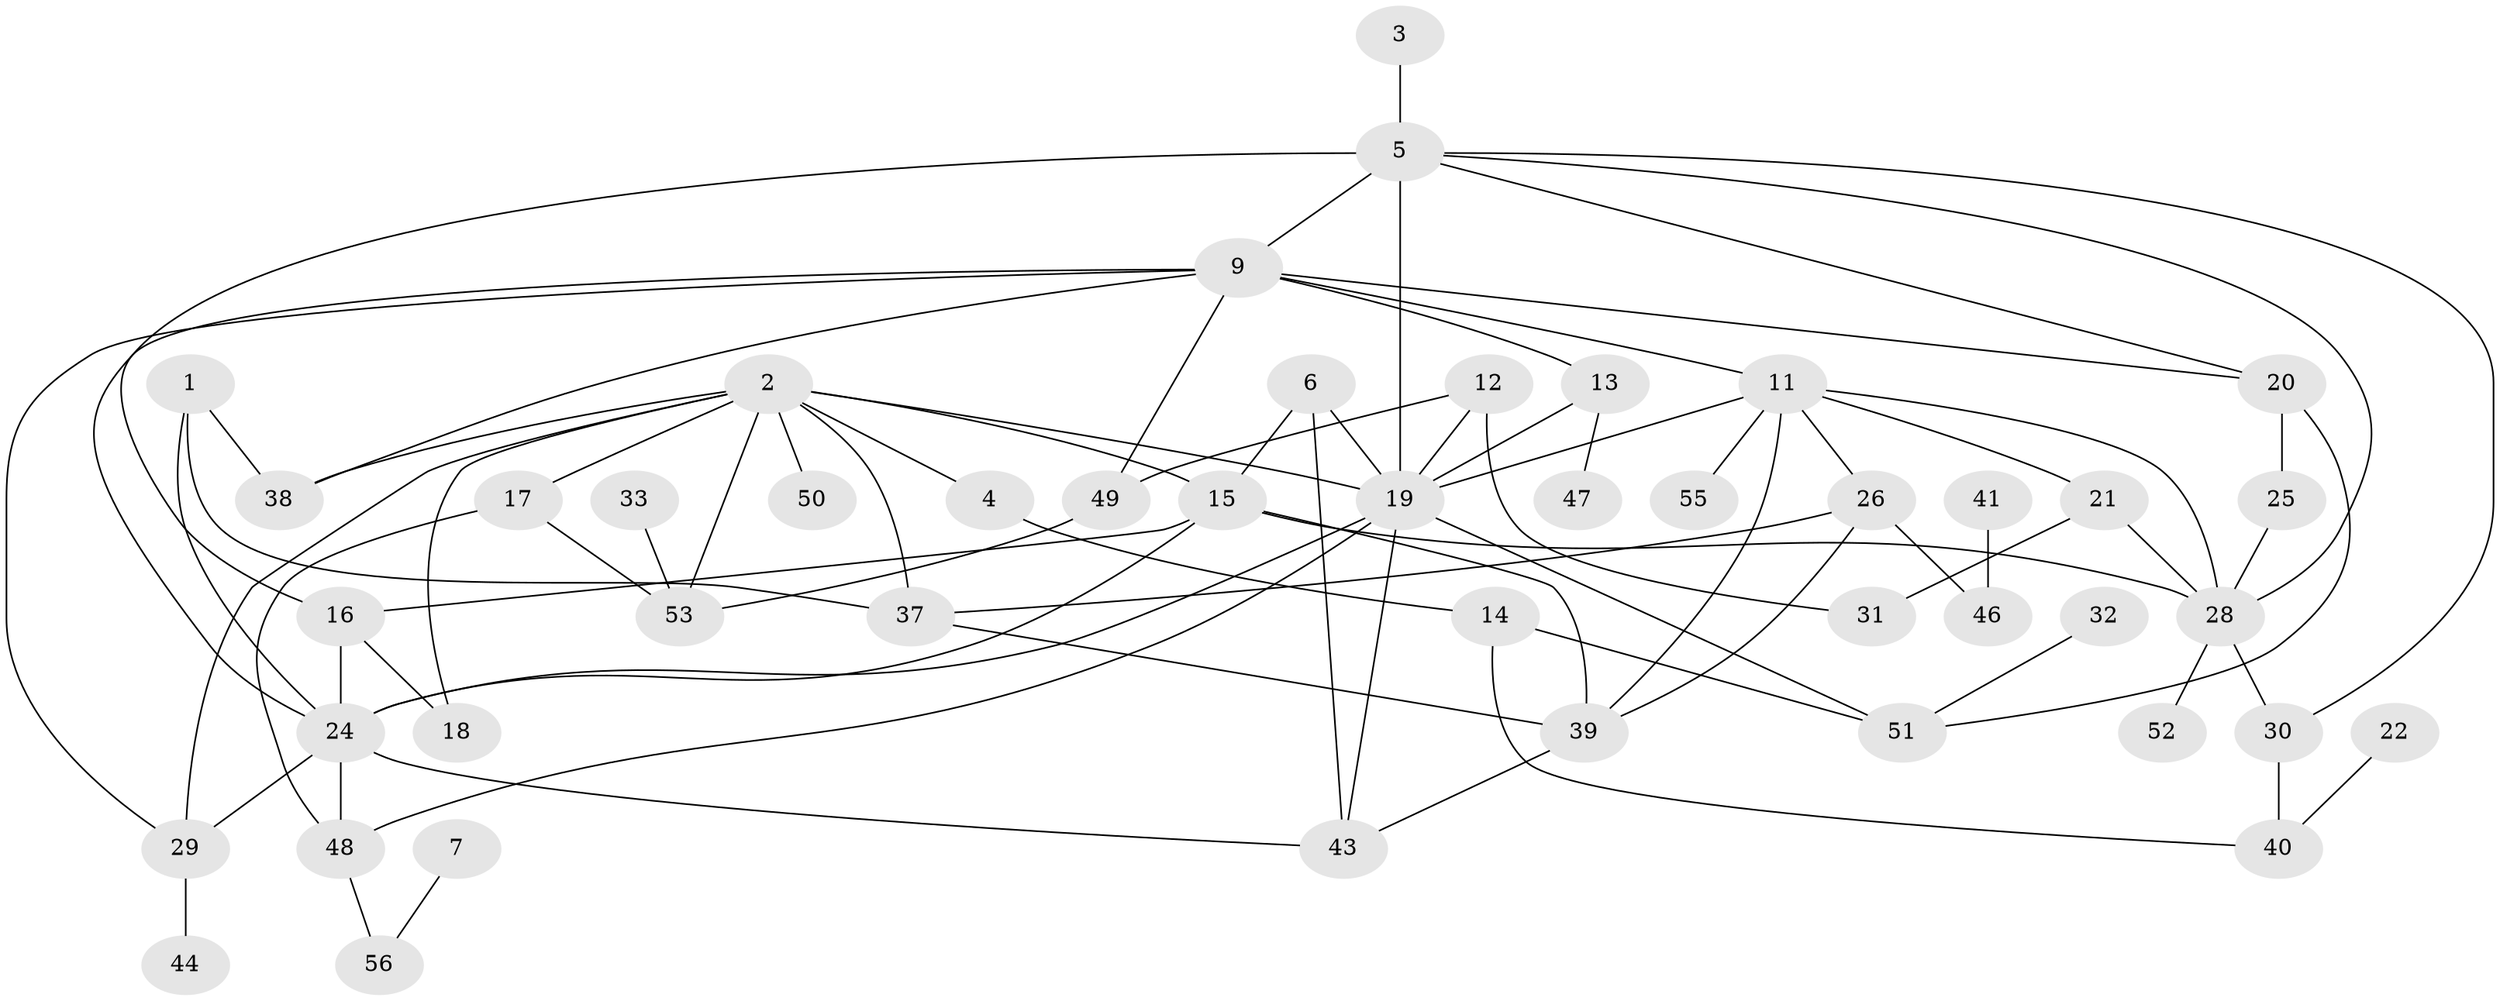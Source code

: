 // original degree distribution, {3: 0.25892857142857145, 5: 0.044642857142857144, 1: 0.16964285714285715, 2: 0.2857142857142857, 0: 0.08035714285714286, 4: 0.11607142857142858, 6: 0.017857142857142856, 7: 0.026785714285714284}
// Generated by graph-tools (version 1.1) at 2025/33/03/09/25 02:33:48]
// undirected, 46 vertices, 80 edges
graph export_dot {
graph [start="1"]
  node [color=gray90,style=filled];
  1;
  2;
  3;
  4;
  5;
  6;
  7;
  9;
  11;
  12;
  13;
  14;
  15;
  16;
  17;
  18;
  19;
  20;
  21;
  22;
  24;
  25;
  26;
  28;
  29;
  30;
  31;
  32;
  33;
  37;
  38;
  39;
  40;
  41;
  43;
  44;
  46;
  47;
  48;
  49;
  50;
  51;
  52;
  53;
  55;
  56;
  1 -- 24 [weight=1.0];
  1 -- 37 [weight=1.0];
  1 -- 38 [weight=1.0];
  2 -- 4 [weight=1.0];
  2 -- 15 [weight=1.0];
  2 -- 17 [weight=1.0];
  2 -- 18 [weight=1.0];
  2 -- 19 [weight=1.0];
  2 -- 29 [weight=1.0];
  2 -- 37 [weight=1.0];
  2 -- 38 [weight=1.0];
  2 -- 50 [weight=1.0];
  2 -- 53 [weight=1.0];
  3 -- 5 [weight=1.0];
  4 -- 14 [weight=1.0];
  5 -- 9 [weight=1.0];
  5 -- 16 [weight=1.0];
  5 -- 19 [weight=4.0];
  5 -- 20 [weight=1.0];
  5 -- 28 [weight=1.0];
  5 -- 30 [weight=1.0];
  6 -- 15 [weight=1.0];
  6 -- 19 [weight=2.0];
  6 -- 43 [weight=1.0];
  7 -- 56 [weight=1.0];
  9 -- 11 [weight=1.0];
  9 -- 13 [weight=1.0];
  9 -- 20 [weight=1.0];
  9 -- 24 [weight=1.0];
  9 -- 29 [weight=1.0];
  9 -- 38 [weight=1.0];
  9 -- 49 [weight=1.0];
  11 -- 19 [weight=1.0];
  11 -- 21 [weight=1.0];
  11 -- 26 [weight=1.0];
  11 -- 28 [weight=1.0];
  11 -- 39 [weight=1.0];
  11 -- 55 [weight=1.0];
  12 -- 19 [weight=1.0];
  12 -- 31 [weight=1.0];
  12 -- 49 [weight=1.0];
  13 -- 19 [weight=2.0];
  13 -- 47 [weight=1.0];
  14 -- 40 [weight=1.0];
  14 -- 51 [weight=1.0];
  15 -- 16 [weight=1.0];
  15 -- 24 [weight=1.0];
  15 -- 28 [weight=1.0];
  15 -- 39 [weight=1.0];
  16 -- 18 [weight=1.0];
  16 -- 24 [weight=1.0];
  17 -- 48 [weight=1.0];
  17 -- 53 [weight=1.0];
  19 -- 24 [weight=1.0];
  19 -- 43 [weight=1.0];
  19 -- 48 [weight=1.0];
  19 -- 51 [weight=1.0];
  20 -- 25 [weight=2.0];
  20 -- 51 [weight=1.0];
  21 -- 28 [weight=1.0];
  21 -- 31 [weight=1.0];
  22 -- 40 [weight=1.0];
  24 -- 29 [weight=2.0];
  24 -- 43 [weight=1.0];
  24 -- 48 [weight=1.0];
  25 -- 28 [weight=1.0];
  26 -- 37 [weight=1.0];
  26 -- 39 [weight=1.0];
  26 -- 46 [weight=1.0];
  28 -- 30 [weight=1.0];
  28 -- 52 [weight=1.0];
  29 -- 44 [weight=1.0];
  30 -- 40 [weight=1.0];
  32 -- 51 [weight=1.0];
  33 -- 53 [weight=1.0];
  37 -- 39 [weight=1.0];
  39 -- 43 [weight=1.0];
  41 -- 46 [weight=1.0];
  48 -- 56 [weight=1.0];
  49 -- 53 [weight=1.0];
}
